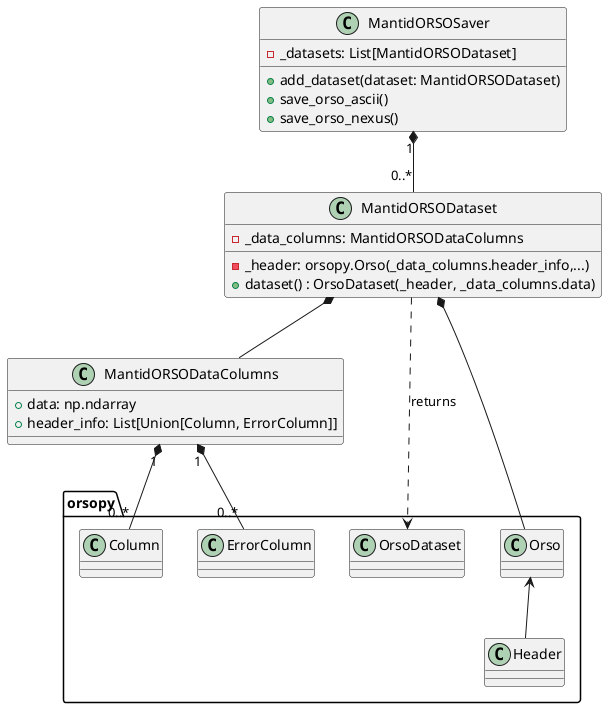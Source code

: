 @startuml

class orsopy.Column {}

class orsopy.ErrorColumn {}

class orsopy.OrsoDataset{}

class orsopy.Orso{}

class orsopy.Header{}

class MantidORSOSaver {
    - _datasets: List[MantidORSODataset]
    + add_dataset(dataset: MantidORSODataset)
    + save_orso_ascii()
    + save_orso_nexus()
}

class MantidORSODataset {
    - _data_columns: MantidORSODataColumns
    - _header: orsopy.Orso(_data_columns.header_info,...)
    + dataset() : OrsoDataset(_header, _data_columns.data)
}

class MantidORSODataColumns {
    + data: np.ndarray
    + header_info: List[Union[Column, ErrorColumn]]
}

orsopy.Orso <-- orsopy.Header

MantidORSOSaver "1" *-- "0..*" MantidORSODataset
MantidORSODataset *-- MantidORSODataColumns
MantidORSODataset *-- orsopy.Orso
MantidORSODataset ..> orsopy.OrsoDataset : returns

MantidORSODataColumns "1" *-- "0..*" orsopy.Column
MantidORSODataColumns "1" *-- "0..*" orsopy.ErrorColumn

@enduml
